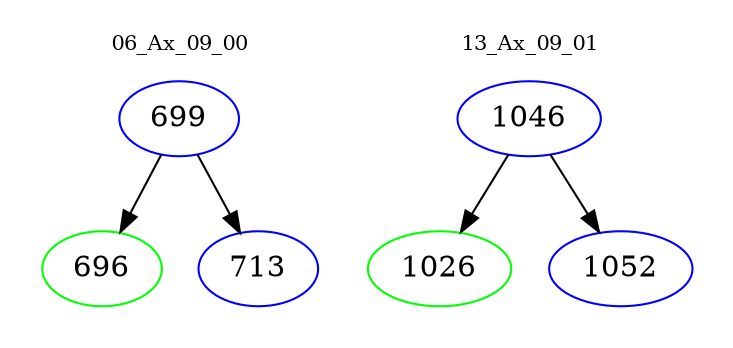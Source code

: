 digraph{
subgraph cluster_0 {
color = white
label = "06_Ax_09_00";
fontsize=10;
T0_699 [label="699", color="blue"]
T0_699 -> T0_696 [color="black"]
T0_696 [label="696", color="green"]
T0_699 -> T0_713 [color="black"]
T0_713 [label="713", color="blue"]
}
subgraph cluster_1 {
color = white
label = "13_Ax_09_01";
fontsize=10;
T1_1046 [label="1046", color="blue"]
T1_1046 -> T1_1026 [color="black"]
T1_1026 [label="1026", color="green"]
T1_1046 -> T1_1052 [color="black"]
T1_1052 [label="1052", color="blue"]
}
}
